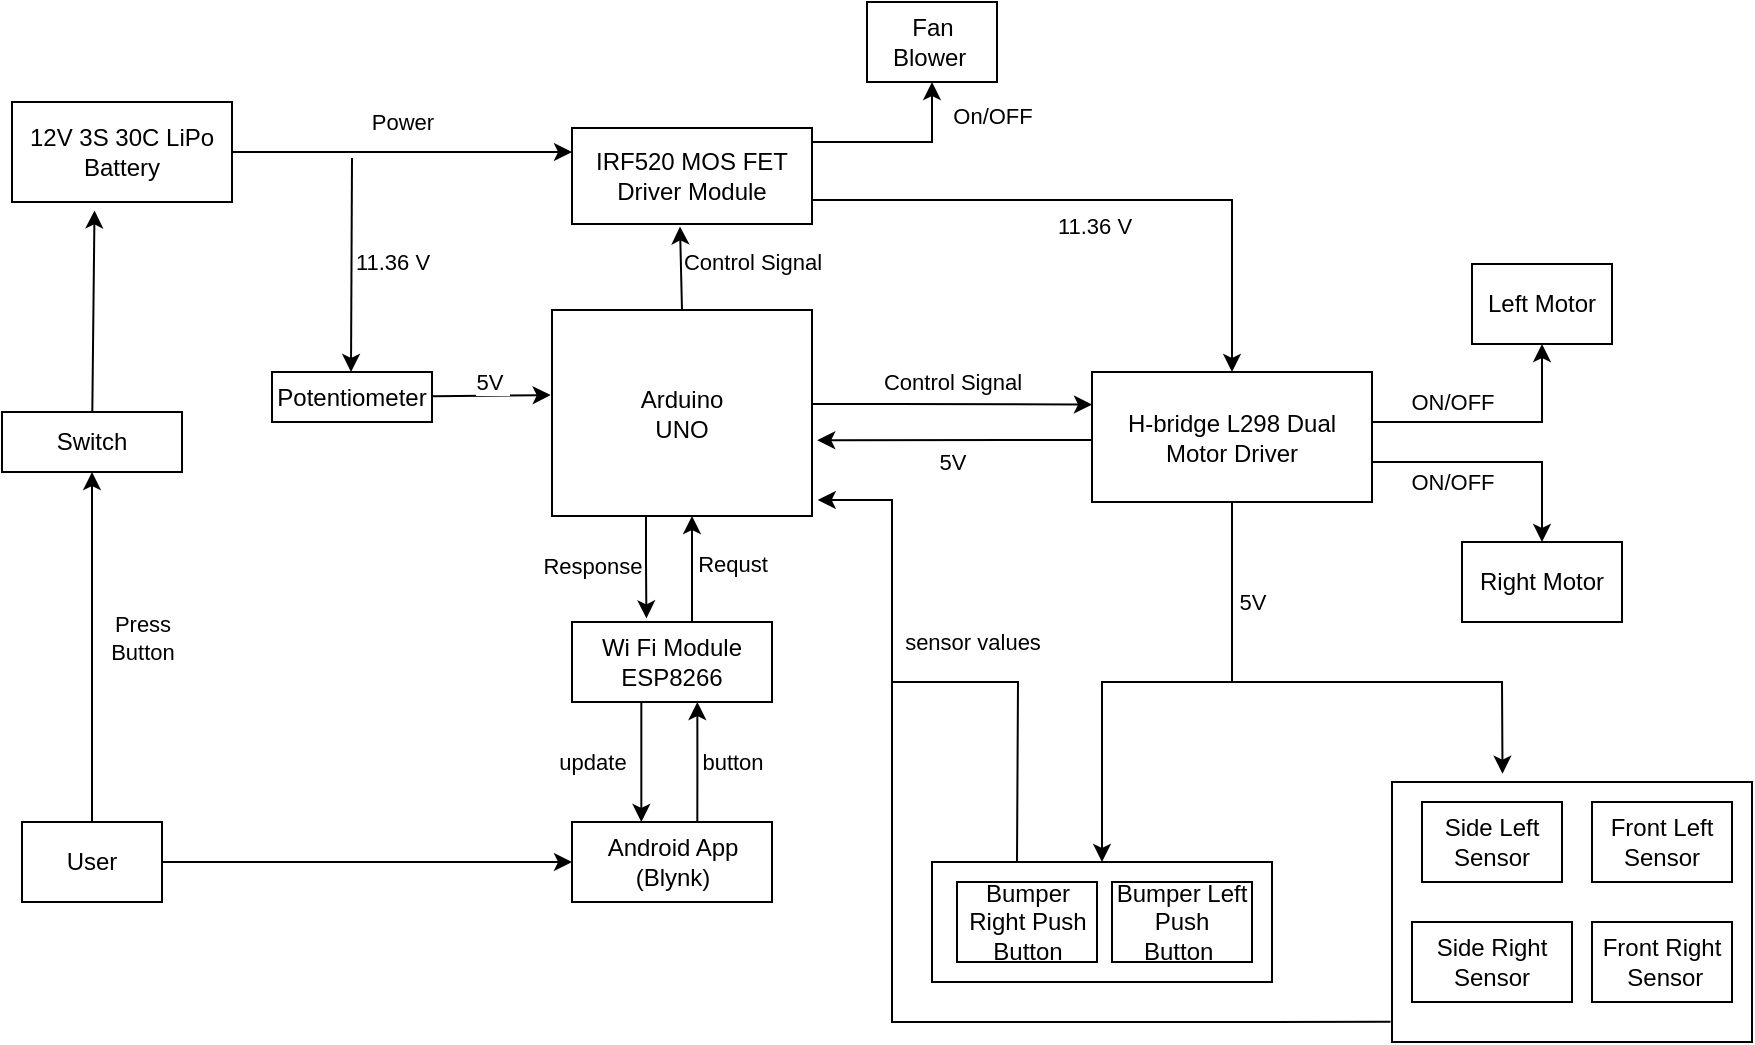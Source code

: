 <mxfile version="10.6.6" type="device"><diagram id="n_Le2doATkSdzkMWcrL_" name="Page-1"><mxGraphModel dx="1250" dy="582" grid="1" gridSize="10" guides="1" tooltips="1" connect="1" arrows="1" fold="1" page="1" pageScale="1" pageWidth="850" pageHeight="1100" math="0" shadow="0"><root><mxCell id="0"/><mxCell id="1" parent="0"/><mxCell id="gF6FROtPLeygg_CYR5IB-31" value="" style="rounded=0;whiteSpace=wrap;html=1;shadow=0;" vertex="1" parent="1"><mxGeometry x="520" y="460" width="170" height="60" as="geometry"/></mxCell><mxCell id="gF6FROtPLeygg_CYR5IB-40" style="edgeStyle=none;rounded=0;orthogonalLoop=1;jettySize=auto;html=1;entryX=1.022;entryY=0.922;entryDx=0;entryDy=0;entryPerimeter=0;exitX=-0.004;exitY=0.922;exitDx=0;exitDy=0;exitPerimeter=0;" edge="1" parent="1" source="gF6FROtPLeygg_CYR5IB-30" target="Pe4gFH1dVJFhgDT0AJPl-13"><mxGeometry relative="1" as="geometry"><mxPoint x="480" y="280" as="targetPoint"/><Array as="points"><mxPoint x="670" y="540"/><mxPoint x="500" y="540"/><mxPoint x="500" y="279"/></Array></mxGeometry></mxCell><mxCell id="gF6FROtPLeygg_CYR5IB-30" value="" style="rounded=0;whiteSpace=wrap;html=1;shadow=0;" vertex="1" parent="1"><mxGeometry x="750" y="420" width="180" height="130" as="geometry"/></mxCell><mxCell id="gF6FROtPLeygg_CYR5IB-12" value="5V" style="edgeStyle=orthogonalEdgeStyle;rounded=0;orthogonalLoop=1;jettySize=auto;html=1;entryX=1.02;entryY=0.632;entryDx=0;entryDy=0;entryPerimeter=0;" edge="1" parent="1" source="Pe4gFH1dVJFhgDT0AJPl-2" target="Pe4gFH1dVJFhgDT0AJPl-13"><mxGeometry x="0.022" y="11" relative="1" as="geometry"><mxPoint x="520" y="247.5" as="targetPoint"/><Array as="points"><mxPoint x="560" y="249"/><mxPoint x="560" y="249"/></Array><mxPoint as="offset"/></mxGeometry></mxCell><mxCell id="gF6FROtPLeygg_CYR5IB-23" value="ON/OFF" style="edgeStyle=orthogonalEdgeStyle;rounded=0;orthogonalLoop=1;jettySize=auto;html=1;entryX=0.5;entryY=1;entryDx=0;entryDy=0;" edge="1" parent="1" source="Pe4gFH1dVJFhgDT0AJPl-2" target="Pe4gFH1dVJFhgDT0AJPl-16"><mxGeometry x="0.529" y="45" relative="1" as="geometry"><Array as="points"><mxPoint x="825" y="240"/></Array><mxPoint as="offset"/></mxGeometry></mxCell><mxCell id="gF6FROtPLeygg_CYR5IB-24" value="ON/OFF" style="edgeStyle=orthogonalEdgeStyle;rounded=0;orthogonalLoop=1;jettySize=auto;html=1;entryX=0.5;entryY=0;entryDx=0;entryDy=0;" edge="1" parent="1" source="Pe4gFH1dVJFhgDT0AJPl-2" target="Pe4gFH1dVJFhgDT0AJPl-15"><mxGeometry x="0.519" y="-45" relative="1" as="geometry"><Array as="points"><mxPoint x="825" y="260"/></Array><mxPoint as="offset"/></mxGeometry></mxCell><mxCell id="Pe4gFH1dVJFhgDT0AJPl-2" value="&lt;span&gt;H-bridge L298 Dual Motor Driver&lt;/span&gt;" style="rounded=0;whiteSpace=wrap;html=1;" parent="1" vertex="1"><mxGeometry x="600" y="215" width="140" height="65" as="geometry"/></mxCell><mxCell id="gF6FROtPLeygg_CYR5IB-34" value="button" style="edgeStyle=orthogonalEdgeStyle;rounded=0;orthogonalLoop=1;jettySize=auto;html=1;entryX=0.5;entryY=1;entryDx=0;entryDy=0;" edge="1" parent="1"><mxGeometry y="-17" relative="1" as="geometry"><mxPoint x="402.667" y="440" as="sourcePoint"/><mxPoint x="402.667" y="380" as="targetPoint"/><Array as="points"><mxPoint x="403" y="410"/><mxPoint x="403" y="410"/></Array><mxPoint as="offset"/></mxGeometry></mxCell><mxCell id="Pe4gFH1dVJFhgDT0AJPl-6" value="Android App&lt;br&gt;(Blynk)&lt;br&gt;" style="html=1;" parent="1" vertex="1"><mxGeometry x="340" y="440" width="100" height="40" as="geometry"/></mxCell><mxCell id="Pe4gFH1dVJFhgDT0AJPl-47" value="Response" style="edgeStyle=orthogonalEdgeStyle;rounded=0;orthogonalLoop=1;jettySize=auto;html=1;entryX=0.372;entryY=-0.045;entryDx=0;entryDy=0;entryPerimeter=0;" parent="1" source="Pe4gFH1dVJFhgDT0AJPl-13" target="Pe4gFH1dVJFhgDT0AJPl-14" edge="1"><mxGeometry x="-0.087" y="-27" relative="1" as="geometry"><Array as="points"><mxPoint x="377" y="310"/><mxPoint x="377" y="310"/></Array><mxPoint y="1" as="offset"/></mxGeometry></mxCell><mxCell id="gF6FROtPLeygg_CYR5IB-21" value="Control Signal" style="edgeStyle=orthogonalEdgeStyle;rounded=0;orthogonalLoop=1;jettySize=auto;html=1;entryX=0;entryY=0.25;entryDx=0;entryDy=0;" edge="1" parent="1" source="Pe4gFH1dVJFhgDT0AJPl-13" target="Pe4gFH1dVJFhgDT0AJPl-2"><mxGeometry x="0.002" y="11" relative="1" as="geometry"><Array as="points"><mxPoint x="500" y="231"/><mxPoint x="500" y="231"/></Array><mxPoint as="offset"/></mxGeometry></mxCell><mxCell id="Pe4gFH1dVJFhgDT0AJPl-13" value="Arduino&lt;br&gt;UNO&lt;br&gt;" style="rounded=0;whiteSpace=wrap;html=1;" parent="1" vertex="1"><mxGeometry x="330" y="184" width="130" height="103" as="geometry"/></mxCell><mxCell id="Pe4gFH1dVJFhgDT0AJPl-72" value="Requst" style="edgeStyle=orthogonalEdgeStyle;rounded=0;orthogonalLoop=1;jettySize=auto;html=1;" parent="1" source="Pe4gFH1dVJFhgDT0AJPl-14" target="Pe4gFH1dVJFhgDT0AJPl-13" edge="1"><mxGeometry x="0.121" y="-20" relative="1" as="geometry"><Array as="points"><mxPoint x="400" y="310"/><mxPoint x="400" y="310"/></Array><mxPoint as="offset"/></mxGeometry></mxCell><mxCell id="gF6FROtPLeygg_CYR5IB-43" value="update" style="edgeStyle=none;rounded=0;orthogonalLoop=1;jettySize=auto;html=1;entryX=0.25;entryY=0;entryDx=0;entryDy=0;exitX=0.25;exitY=1;exitDx=0;exitDy=0;" edge="1" parent="1"><mxGeometry y="-25" relative="1" as="geometry"><mxPoint x="374.667" y="380" as="sourcePoint"/><mxPoint x="374.667" y="440" as="targetPoint"/><mxPoint as="offset"/></mxGeometry></mxCell><mxCell id="Pe4gFH1dVJFhgDT0AJPl-14" value="Wi Fi Module&lt;br&gt;ESP8266&lt;br&gt;" style="rounded=0;whiteSpace=wrap;html=1;" parent="1" vertex="1"><mxGeometry x="340" y="340" width="100" height="40" as="geometry"/></mxCell><mxCell id="Pe4gFH1dVJFhgDT0AJPl-15" value="Right Motor" style="rounded=0;whiteSpace=wrap;html=1;" parent="1" vertex="1"><mxGeometry x="785" y="300" width="80" height="40" as="geometry"/></mxCell><mxCell id="Pe4gFH1dVJFhgDT0AJPl-16" value="Left Motor" style="rounded=0;whiteSpace=wrap;html=1;" parent="1" vertex="1"><mxGeometry x="790" y="161" width="70" height="40" as="geometry"/></mxCell><mxCell id="Pe4gFH1dVJFhgDT0AJPl-17" value="12V 3S 30C LiPo Battery" style="rounded=0;whiteSpace=wrap;html=1;" parent="1" vertex="1"><mxGeometry x="60" y="80" width="110" height="50" as="geometry"/></mxCell><mxCell id="Pe4gFH1dVJFhgDT0AJPl-44" value="11.36 V" style="edgeStyle=orthogonalEdgeStyle;rounded=0;orthogonalLoop=1;jettySize=auto;html=1;exitX=1;exitY=0.75;exitDx=0;exitDy=0;" parent="1" source="Pe4gFH1dVJFhgDT0AJPl-23" target="Pe4gFH1dVJFhgDT0AJPl-2" edge="1"><mxGeometry x="-0.046" y="-13" relative="1" as="geometry"><mxPoint as="offset"/><mxPoint x="300" y="130" as="sourcePoint"/><Array as="points"><mxPoint x="670" y="129"/></Array></mxGeometry></mxCell><mxCell id="Pe4gFH1dVJFhgDT0AJPl-53" value="Power" style="edgeStyle=orthogonalEdgeStyle;rounded=0;orthogonalLoop=1;jettySize=auto;html=1;entryX=0;entryY=0.25;entryDx=0;entryDy=0;exitX=1;exitY=0.5;exitDx=0;exitDy=0;" parent="1" source="Pe4gFH1dVJFhgDT0AJPl-17" target="Pe4gFH1dVJFhgDT0AJPl-23" edge="1"><mxGeometry y="15" relative="1" as="geometry"><Array as="points"><mxPoint x="170" y="105"/></Array><mxPoint as="offset"/><mxPoint x="350" y="105" as="sourcePoint"/></mxGeometry></mxCell><mxCell id="Pe4gFH1dVJFhgDT0AJPl-70" value="On/OFF" style="edgeStyle=orthogonalEdgeStyle;rounded=0;orthogonalLoop=1;jettySize=auto;html=1;" parent="1" source="Pe4gFH1dVJFhgDT0AJPl-23" target="Pe4gFH1dVJFhgDT0AJPl-24" edge="1"><mxGeometry x="0.624" y="-30" relative="1" as="geometry"><mxPoint as="offset"/><Array as="points"><mxPoint x="520" y="100"/></Array></mxGeometry></mxCell><mxCell id="Pe4gFH1dVJFhgDT0AJPl-23" value="&lt;span&gt;IRF520 MOS FET Driver Module&lt;/span&gt;" style="rounded=0;whiteSpace=wrap;html=1;" parent="1" vertex="1"><mxGeometry x="340" y="93" width="120" height="48" as="geometry"/></mxCell><mxCell id="Pe4gFH1dVJFhgDT0AJPl-24" value="&lt;span&gt;Fan Blower&amp;nbsp;&lt;/span&gt;" style="rounded=0;whiteSpace=wrap;html=1;" parent="1" vertex="1"><mxGeometry x="487.5" y="30" width="65" height="40" as="geometry"/></mxCell><mxCell id="gF6FROtPLeygg_CYR5IB-48" style="edgeStyle=none;rounded=0;orthogonalLoop=1;jettySize=auto;html=1;entryX=0.375;entryY=1.084;entryDx=0;entryDy=0;entryPerimeter=0;" edge="1" parent="1" source="Pe4gFH1dVJFhgDT0AJPl-58" target="Pe4gFH1dVJFhgDT0AJPl-17"><mxGeometry relative="1" as="geometry"/></mxCell><mxCell id="Pe4gFH1dVJFhgDT0AJPl-58" value="Switch" style="rounded=0;whiteSpace=wrap;html=1;" parent="1" vertex="1"><mxGeometry x="55" y="235" width="90" height="30" as="geometry"/></mxCell><mxCell id="Pe4gFH1dVJFhgDT0AJPl-63" value="Press&lt;br&gt;Button&lt;br&gt;" style="edgeStyle=orthogonalEdgeStyle;rounded=0;orthogonalLoop=1;jettySize=auto;html=1;entryX=0.5;entryY=1;entryDx=0;entryDy=0;" parent="1" source="Pe4gFH1dVJFhgDT0AJPl-62" target="Pe4gFH1dVJFhgDT0AJPl-58" edge="1"><mxGeometry x="0.058" y="-25" relative="1" as="geometry"><mxPoint x="715" y="140" as="targetPoint"/><mxPoint as="offset"/></mxGeometry></mxCell><mxCell id="gF6FROtPLeygg_CYR5IB-33" style="edgeStyle=orthogonalEdgeStyle;rounded=0;orthogonalLoop=1;jettySize=auto;html=1;entryX=0;entryY=0.5;entryDx=0;entryDy=0;" edge="1" parent="1" source="Pe4gFH1dVJFhgDT0AJPl-62" target="Pe4gFH1dVJFhgDT0AJPl-6"><mxGeometry relative="1" as="geometry"/></mxCell><mxCell id="Pe4gFH1dVJFhgDT0AJPl-62" value="User" style="rounded=0;whiteSpace=wrap;html=1;" parent="1" vertex="1"><mxGeometry x="65" y="440" width="70" height="40" as="geometry"/></mxCell><mxCell id="gF6FROtPLeygg_CYR5IB-13" value="Front Left Sensor" style="rounded=0;whiteSpace=wrap;html=1;" vertex="1" parent="1"><mxGeometry x="850" y="430" width="70" height="40" as="geometry"/></mxCell><mxCell id="gF6FROtPLeygg_CYR5IB-14" value="Front Right&lt;br&gt;&amp;nbsp;Sensor" style="rounded=0;whiteSpace=wrap;html=1;" vertex="1" parent="1"><mxGeometry x="850" y="490" width="70" height="40" as="geometry"/></mxCell><mxCell id="gF6FROtPLeygg_CYR5IB-15" value="Side Left Sensor" style="rounded=0;whiteSpace=wrap;html=1;" vertex="1" parent="1"><mxGeometry x="765" y="430" width="70" height="40" as="geometry"/></mxCell><mxCell id="gF6FROtPLeygg_CYR5IB-16" value="Side Right Sensor" style="rounded=0;whiteSpace=wrap;html=1;" vertex="1" parent="1"><mxGeometry x="760" y="490" width="80" height="40" as="geometry"/></mxCell><mxCell id="gF6FROtPLeygg_CYR5IB-17" value="Bumper Left Push Button&amp;nbsp;" style="rounded=0;whiteSpace=wrap;html=1;" vertex="1" parent="1"><mxGeometry x="610" y="470" width="70" height="40" as="geometry"/></mxCell><mxCell id="gF6FROtPLeygg_CYR5IB-18" value="Bumper Right Push Button" style="rounded=0;whiteSpace=wrap;html=1;" vertex="1" parent="1"><mxGeometry x="532.5" y="470" width="70" height="40" as="geometry"/></mxCell><mxCell id="gF6FROtPLeygg_CYR5IB-37" value="Control Signal" style="endArrow=classic;html=1;exitX=0.5;exitY=0;exitDx=0;exitDy=0;entryX=0.45;entryY=1.025;entryDx=0;entryDy=0;entryPerimeter=0;" edge="1" parent="1" source="Pe4gFH1dVJFhgDT0AJPl-13" target="Pe4gFH1dVJFhgDT0AJPl-23"><mxGeometry x="0.126" y="-36" width="50" height="50" relative="1" as="geometry"><mxPoint x="360" y="190" as="sourcePoint"/><mxPoint x="410" y="140" as="targetPoint"/><mxPoint as="offset"/></mxGeometry></mxCell><mxCell id="gF6FROtPLeygg_CYR5IB-38" value="5V" style="endArrow=classic;html=1;entryX=0.307;entryY=-0.032;entryDx=0;entryDy=0;entryPerimeter=0;exitX=0.5;exitY=1;exitDx=0;exitDy=0;rounded=0;" edge="1" parent="1" source="Pe4gFH1dVJFhgDT0AJPl-2" target="gF6FROtPLeygg_CYR5IB-30"><mxGeometry x="-0.63" y="10" width="50" height="50" relative="1" as="geometry"><mxPoint x="580" y="380" as="sourcePoint"/><mxPoint x="630" y="330" as="targetPoint"/><Array as="points"><mxPoint x="670" y="370"/><mxPoint x="805" y="370"/></Array><mxPoint as="offset"/></mxGeometry></mxCell><mxCell id="gF6FROtPLeygg_CYR5IB-39" value="" style="endArrow=classic;html=1;entryX=0.5;entryY=0;entryDx=0;entryDy=0;rounded=0;" edge="1" parent="1" target="gF6FROtPLeygg_CYR5IB-31"><mxGeometry width="50" height="50" relative="1" as="geometry"><mxPoint x="670" y="370" as="sourcePoint"/><mxPoint x="582.5" y="355" as="targetPoint"/><Array as="points"><mxPoint x="605" y="370"/></Array></mxGeometry></mxCell><mxCell id="gF6FROtPLeygg_CYR5IB-42" value="sensor values" style="endArrow=none;html=1;exitX=0.25;exitY=0;exitDx=0;exitDy=0;rounded=0;" edge="1" parent="1" source="gF6FROtPLeygg_CYR5IB-31"><mxGeometry x="0.608" y="-22" width="50" height="50" relative="1" as="geometry"><mxPoint x="520" y="440" as="sourcePoint"/><mxPoint x="500" y="370" as="targetPoint"/><Array as="points"><mxPoint x="563" y="370"/><mxPoint x="530" y="370"/></Array><mxPoint x="10" y="2" as="offset"/></mxGeometry></mxCell><mxCell id="gF6FROtPLeygg_CYR5IB-46" value="5V&amp;nbsp;" style="edgeStyle=none;rounded=0;orthogonalLoop=1;jettySize=auto;html=1;entryX=-0.005;entryY=0.413;entryDx=0;entryDy=0;entryPerimeter=0;" edge="1" parent="1" source="gF6FROtPLeygg_CYR5IB-44" target="Pe4gFH1dVJFhgDT0AJPl-13"><mxGeometry x="0.007" y="7" relative="1" as="geometry"><mxPoint as="offset"/></mxGeometry></mxCell><mxCell id="gF6FROtPLeygg_CYR5IB-44" value="Potentiometer" style="rounded=0;whiteSpace=wrap;html=1;shadow=0;" vertex="1" parent="1"><mxGeometry x="190" y="215" width="80" height="25" as="geometry"/></mxCell><mxCell id="gF6FROtPLeygg_CYR5IB-45" value="11.36 V" style="endArrow=classic;html=1;" edge="1" parent="1"><mxGeometry x="-0.03" y="20" width="50" height="50" relative="1" as="geometry"><mxPoint x="230" y="108" as="sourcePoint"/><mxPoint x="229.5" y="215" as="targetPoint"/><mxPoint as="offset"/></mxGeometry></mxCell></root></mxGraphModel></diagram></mxfile>